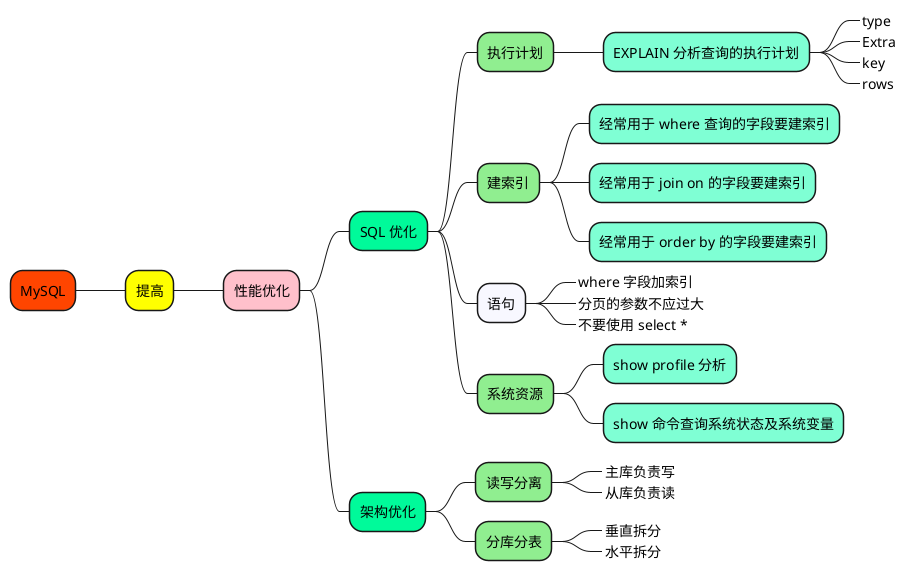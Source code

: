 @startmindmap

+[#OrangeRed] MySQL

++[#yellow] 提高

+++[#Pink] 性能优化

++++[#MediumSpringGreen] SQL 优化

+++++[#LightGreen] 执行计划
++++++[#Aquamarine] EXPLAIN 分析查询的执行计划
+++++++[#Aquamarine]_ type
+++++++[#Aquamarine]_ Extra
+++++++[#Aquamarine]_ key
+++++++[#Aquamarine]_ rows

+++++[#LightGreen] 建索引
++++++[#Aquamarine] 经常用于 where 查询的字段要建索引
++++++[#Aquamarine] 经常用于 join on 的字段要建索引
++++++[#Aquamarine] 经常用于 order by 的字段要建索引

+++++[#GhostWhite] 语句
++++++[#LightBlue]_ where 字段加索引
++++++[#LightBlue]_ 分页的参数不应过大
++++++[#LightBlue]_ 不要使用 select *

+++++[#LightGreen] 系统资源
++++++[#Aquamarine] show profile 分析
++++++[#Aquamarine] show 命令查询系统状态及系统变量

++++[#MediumSpringGreen] 架构优化

+++++[#LightGreen] 读写分离
++++++[#Aquamarine]_ 主库负责写
++++++[#Aquamarine]_ 从库负责读

+++++[#LightGreen] 分库分表
++++++[#Aquamarine]_ 垂直拆分
++++++[#Aquamarine]_ 水平拆分


@endmindmap